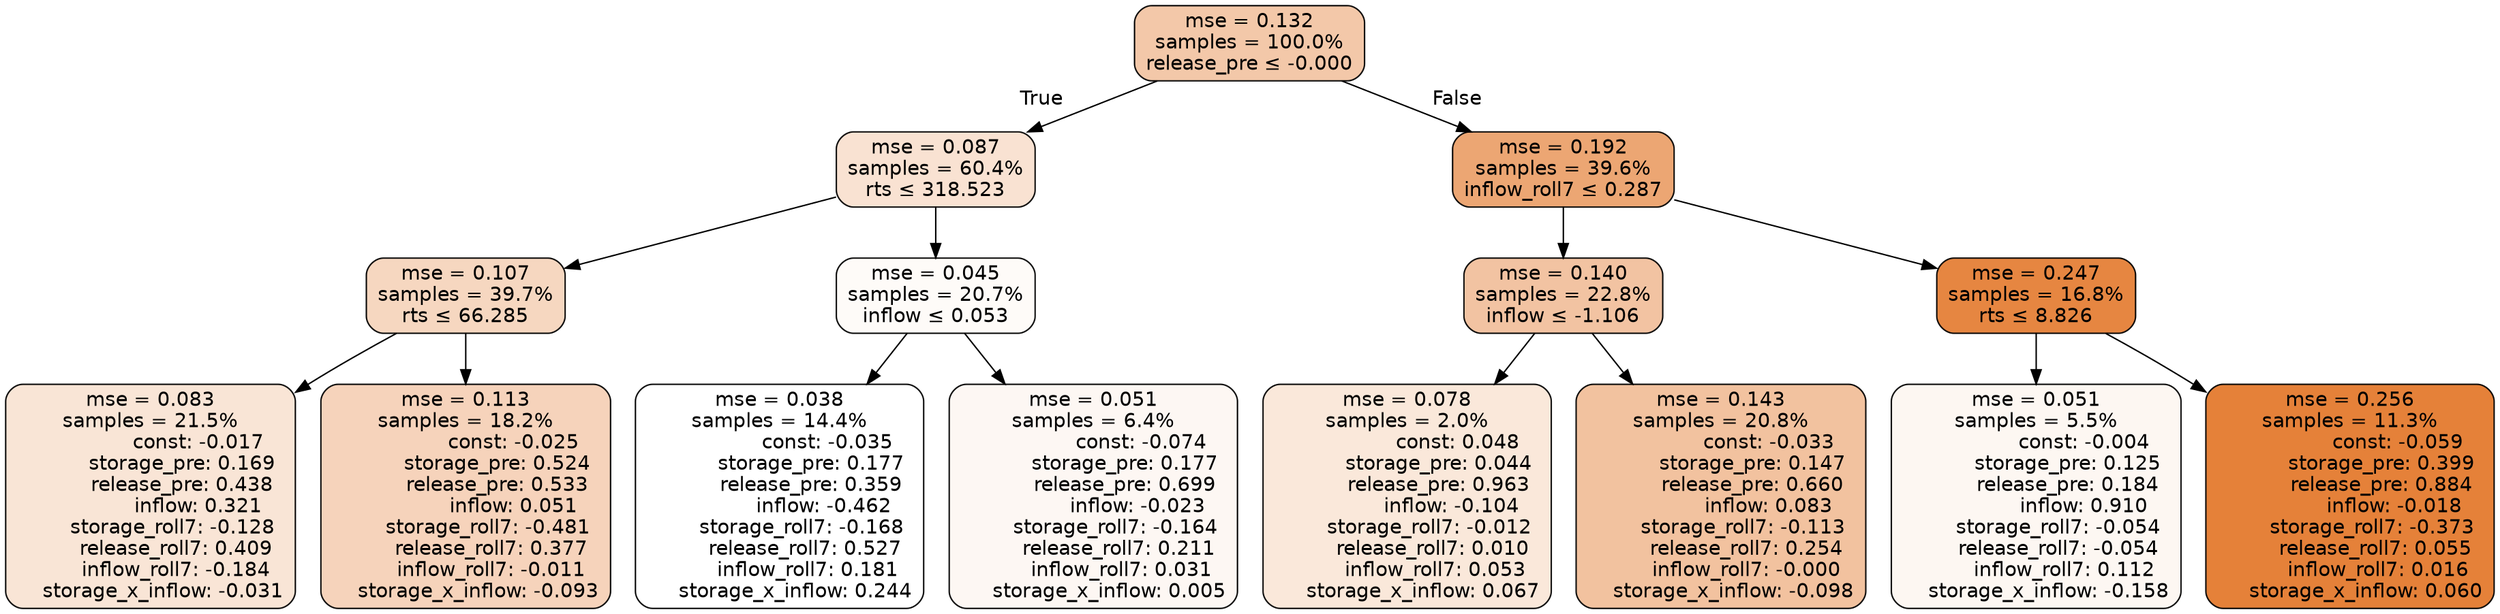 digraph tree {
bgcolor="transparent"
node [shape=rectangle, style="filled, rounded", color="black", fontname=helvetica] ;
edge [fontname=helvetica] ;
	"0" [label="mse = 0.132
samples = 100.0%
release_pre &le; -0.000", fillcolor="#f3c8a9"]
	"1" [label="mse = 0.087
samples = 60.4%
rts &le; 318.523", fillcolor="#f9e2d2"]
	"2" [label="mse = 0.107
samples = 39.7%
rts &le; 66.285", fillcolor="#f6d7c0"]
	"3" [label="mse = 0.083
samples = 21.5%
               const: -0.017
          storage_pre: 0.169
          release_pre: 0.438
               inflow: 0.321
       storage_roll7: -0.128
        release_roll7: 0.409
        inflow_roll7: -0.184
    storage_x_inflow: -0.031", fillcolor="#f9e5d6"]
	"4" [label="mse = 0.113
samples = 18.2%
               const: -0.025
          storage_pre: 0.524
          release_pre: 0.533
               inflow: 0.051
       storage_roll7: -0.481
        release_roll7: 0.377
        inflow_roll7: -0.011
    storage_x_inflow: -0.093", fillcolor="#f6d3bb"]
	"5" [label="mse = 0.045
samples = 20.7%
inflow &le; 0.053", fillcolor="#fefbf8"]
	"6" [label="mse = 0.038
samples = 14.4%
               const: -0.035
          storage_pre: 0.177
          release_pre: 0.359
              inflow: -0.462
       storage_roll7: -0.168
        release_roll7: 0.527
         inflow_roll7: 0.181
     storage_x_inflow: 0.244", fillcolor="#ffffff"]
	"7" [label="mse = 0.051
samples = 6.4%
               const: -0.074
          storage_pre: 0.177
          release_pre: 0.699
              inflow: -0.023
       storage_roll7: -0.164
        release_roll7: 0.211
         inflow_roll7: 0.031
     storage_x_inflow: 0.005", fillcolor="#fdf7f3"]
	"8" [label="mse = 0.192
samples = 39.6%
inflow_roll7 &le; 0.287", fillcolor="#eca673"]
	"9" [label="mse = 0.140
samples = 22.8%
inflow &le; -1.106", fillcolor="#f2c3a2"]
	"10" [label="mse = 0.078
samples = 2.0%
                const: 0.048
          storage_pre: 0.044
          release_pre: 0.963
              inflow: -0.104
       storage_roll7: -0.012
        release_roll7: 0.010
         inflow_roll7: 0.053
     storage_x_inflow: 0.067", fillcolor="#fae8da"]
	"11" [label="mse = 0.143
samples = 20.8%
               const: -0.033
          storage_pre: 0.147
          release_pre: 0.660
               inflow: 0.083
       storage_roll7: -0.113
        release_roll7: 0.254
        inflow_roll7: -0.000
    storage_x_inflow: -0.098", fillcolor="#f2c29f"]
	"12" [label="mse = 0.247
samples = 16.8%
rts &le; 8.826", fillcolor="#e68641"]
	"13" [label="mse = 0.051
samples = 5.5%
               const: -0.004
          storage_pre: 0.125
          release_pre: 0.184
               inflow: 0.910
       storage_roll7: -0.054
       release_roll7: -0.054
         inflow_roll7: 0.112
    storage_x_inflow: -0.158", fillcolor="#fdf7f2"]
	"14" [label="mse = 0.256
samples = 11.3%
               const: -0.059
          storage_pre: 0.399
          release_pre: 0.884
              inflow: -0.018
       storage_roll7: -0.373
        release_roll7: 0.055
         inflow_roll7: 0.016
     storage_x_inflow: 0.060", fillcolor="#e58139"]

	"0" -> "1" [labeldistance=2.5, labelangle=45, headlabel="True"]
	"1" -> "2"
	"2" -> "3"
	"2" -> "4"
	"1" -> "5"
	"5" -> "6"
	"5" -> "7"
	"0" -> "8" [labeldistance=2.5, labelangle=-45, headlabel="False"]
	"8" -> "9"
	"9" -> "10"
	"9" -> "11"
	"8" -> "12"
	"12" -> "13"
	"12" -> "14"
}